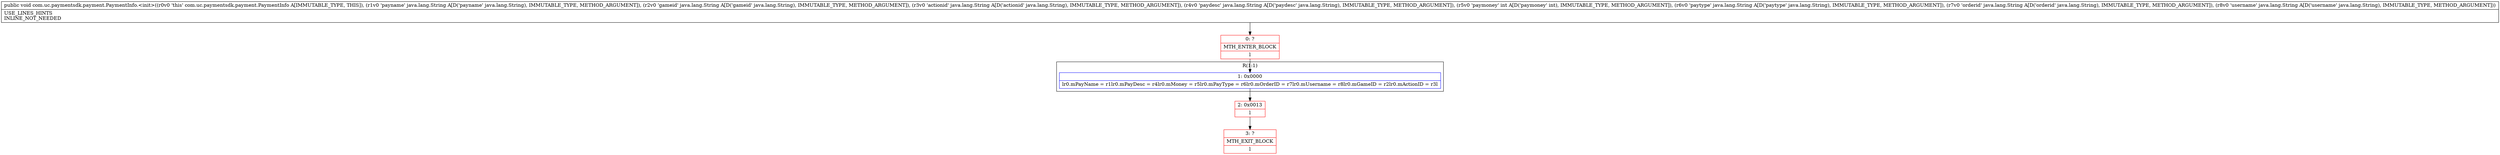 digraph "CFG forcom.uc.paymentsdk.payment.PaymentInfo.\<init\>(Ljava\/lang\/String;Ljava\/lang\/String;Ljava\/lang\/String;Ljava\/lang\/String;ILjava\/lang\/String;Ljava\/lang\/String;Ljava\/lang\/String;)V" {
subgraph cluster_Region_1963600042 {
label = "R(1:1)";
node [shape=record,color=blue];
Node_1 [shape=record,label="{1\:\ 0x0000|lr0.mPayName = r1lr0.mPayDesc = r4lr0.mMoney = r5lr0.mPayType = r6lr0.mOrderID = r7lr0.mUsername = r8lr0.mGameID = r2lr0.mActionID = r3l}"];
}
Node_0 [shape=record,color=red,label="{0\:\ ?|MTH_ENTER_BLOCK\l|l}"];
Node_2 [shape=record,color=red,label="{2\:\ 0x0013|l}"];
Node_3 [shape=record,color=red,label="{3\:\ ?|MTH_EXIT_BLOCK\l|l}"];
MethodNode[shape=record,label="{public void com.uc.paymentsdk.payment.PaymentInfo.\<init\>((r0v0 'this' com.uc.paymentsdk.payment.PaymentInfo A[IMMUTABLE_TYPE, THIS]), (r1v0 'payname' java.lang.String A[D('payname' java.lang.String), IMMUTABLE_TYPE, METHOD_ARGUMENT]), (r2v0 'gameid' java.lang.String A[D('gameid' java.lang.String), IMMUTABLE_TYPE, METHOD_ARGUMENT]), (r3v0 'actionid' java.lang.String A[D('actionid' java.lang.String), IMMUTABLE_TYPE, METHOD_ARGUMENT]), (r4v0 'paydesc' java.lang.String A[D('paydesc' java.lang.String), IMMUTABLE_TYPE, METHOD_ARGUMENT]), (r5v0 'paymoney' int A[D('paymoney' int), IMMUTABLE_TYPE, METHOD_ARGUMENT]), (r6v0 'paytype' java.lang.String A[D('paytype' java.lang.String), IMMUTABLE_TYPE, METHOD_ARGUMENT]), (r7v0 'orderid' java.lang.String A[D('orderid' java.lang.String), IMMUTABLE_TYPE, METHOD_ARGUMENT]), (r8v0 'username' java.lang.String A[D('username' java.lang.String), IMMUTABLE_TYPE, METHOD_ARGUMENT]))  | USE_LINES_HINTS\lINLINE_NOT_NEEDED\l}"];
MethodNode -> Node_0;
Node_1 -> Node_2;
Node_0 -> Node_1;
Node_2 -> Node_3;
}


